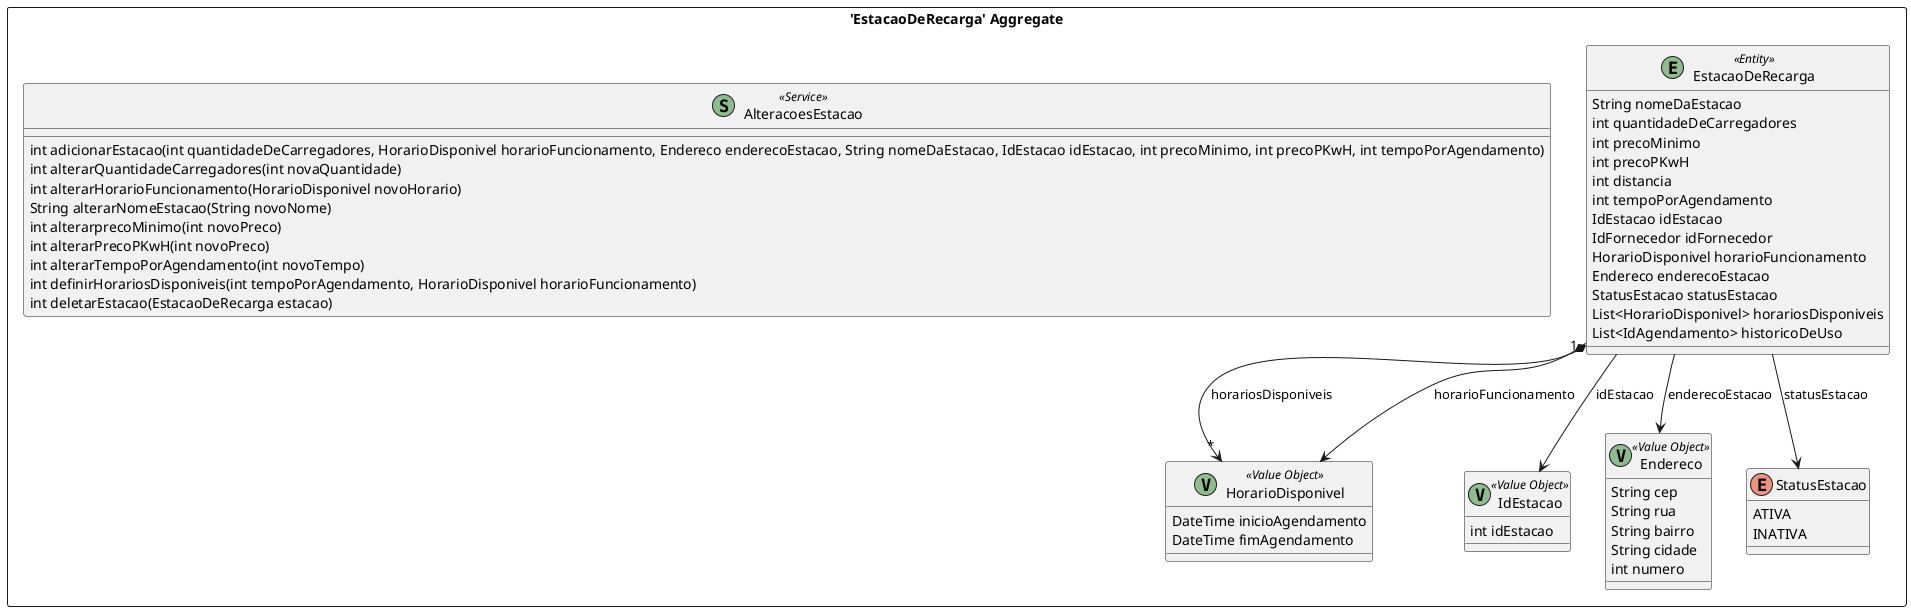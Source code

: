 @startuml

skinparam componentStyle uml2

package "'EstacaoDeRecarga' Aggregate" <<Rectangle>> {
	class EstacaoDeRecarga <<(E,DarkSeaGreen) Entity>> {
		String nomeDaEstacao
		int quantidadeDeCarregadores
		int precoMinimo
		int precoPKwH
		int distancia
		int tempoPorAgendamento
		IdEstacao idEstacao
		IdFornecedor idFornecedor
		HorarioDisponivel horarioFuncionamento
		Endereco enderecoEstacao
		StatusEstacao statusEstacao
		List<HorarioDisponivel> horariosDisponiveis
		List<IdAgendamento> historicoDeUso
	}
	class HorarioDisponivel <<(V,DarkSeaGreen) Value Object>> {
		DateTime inicioAgendamento
		DateTime fimAgendamento
	}
	class IdEstacao <<(V,DarkSeaGreen) Value Object>> {
		int idEstacao
	}
	class Endereco <<(V,DarkSeaGreen) Value Object>> {
		String cep
		String rua
		String bairro
		String cidade
		int numero
	}
	enum StatusEstacao {
		ATIVA
		INATIVA
	}
	class AlteracoesEstacao <<(S,DarkSeaGreen) Service>> {
		int adicionarEstacao(int quantidadeDeCarregadores, HorarioDisponivel horarioFuncionamento, Endereco enderecoEstacao, String nomeDaEstacao, IdEstacao idEstacao, int precoMinimo, int precoPKwH, int tempoPorAgendamento)
		int alterarQuantidadeCarregadores(int novaQuantidade)
		int alterarHorarioFuncionamento(HorarioDisponivel novoHorario)
		String alterarNomeEstacao(String novoNome)
		int alterarprecoMinimo(int novoPreco)
		int alterarPrecoPKwH(int novoPreco)
		int alterarTempoPorAgendamento(int novoTempo)
		int definirHorariosDisponiveis(int tempoPorAgendamento, HorarioDisponivel horarioFuncionamento)
		int deletarEstacao(EstacaoDeRecarga estacao)
	}
}
EstacaoDeRecarga "1" *--> "*" HorarioDisponivel : horariosDisponiveis
EstacaoDeRecarga --> Endereco : enderecoEstacao
EstacaoDeRecarga --> StatusEstacao : statusEstacao
EstacaoDeRecarga --> IdEstacao : idEstacao
EstacaoDeRecarga --> HorarioDisponivel : horarioFuncionamento


@enduml
